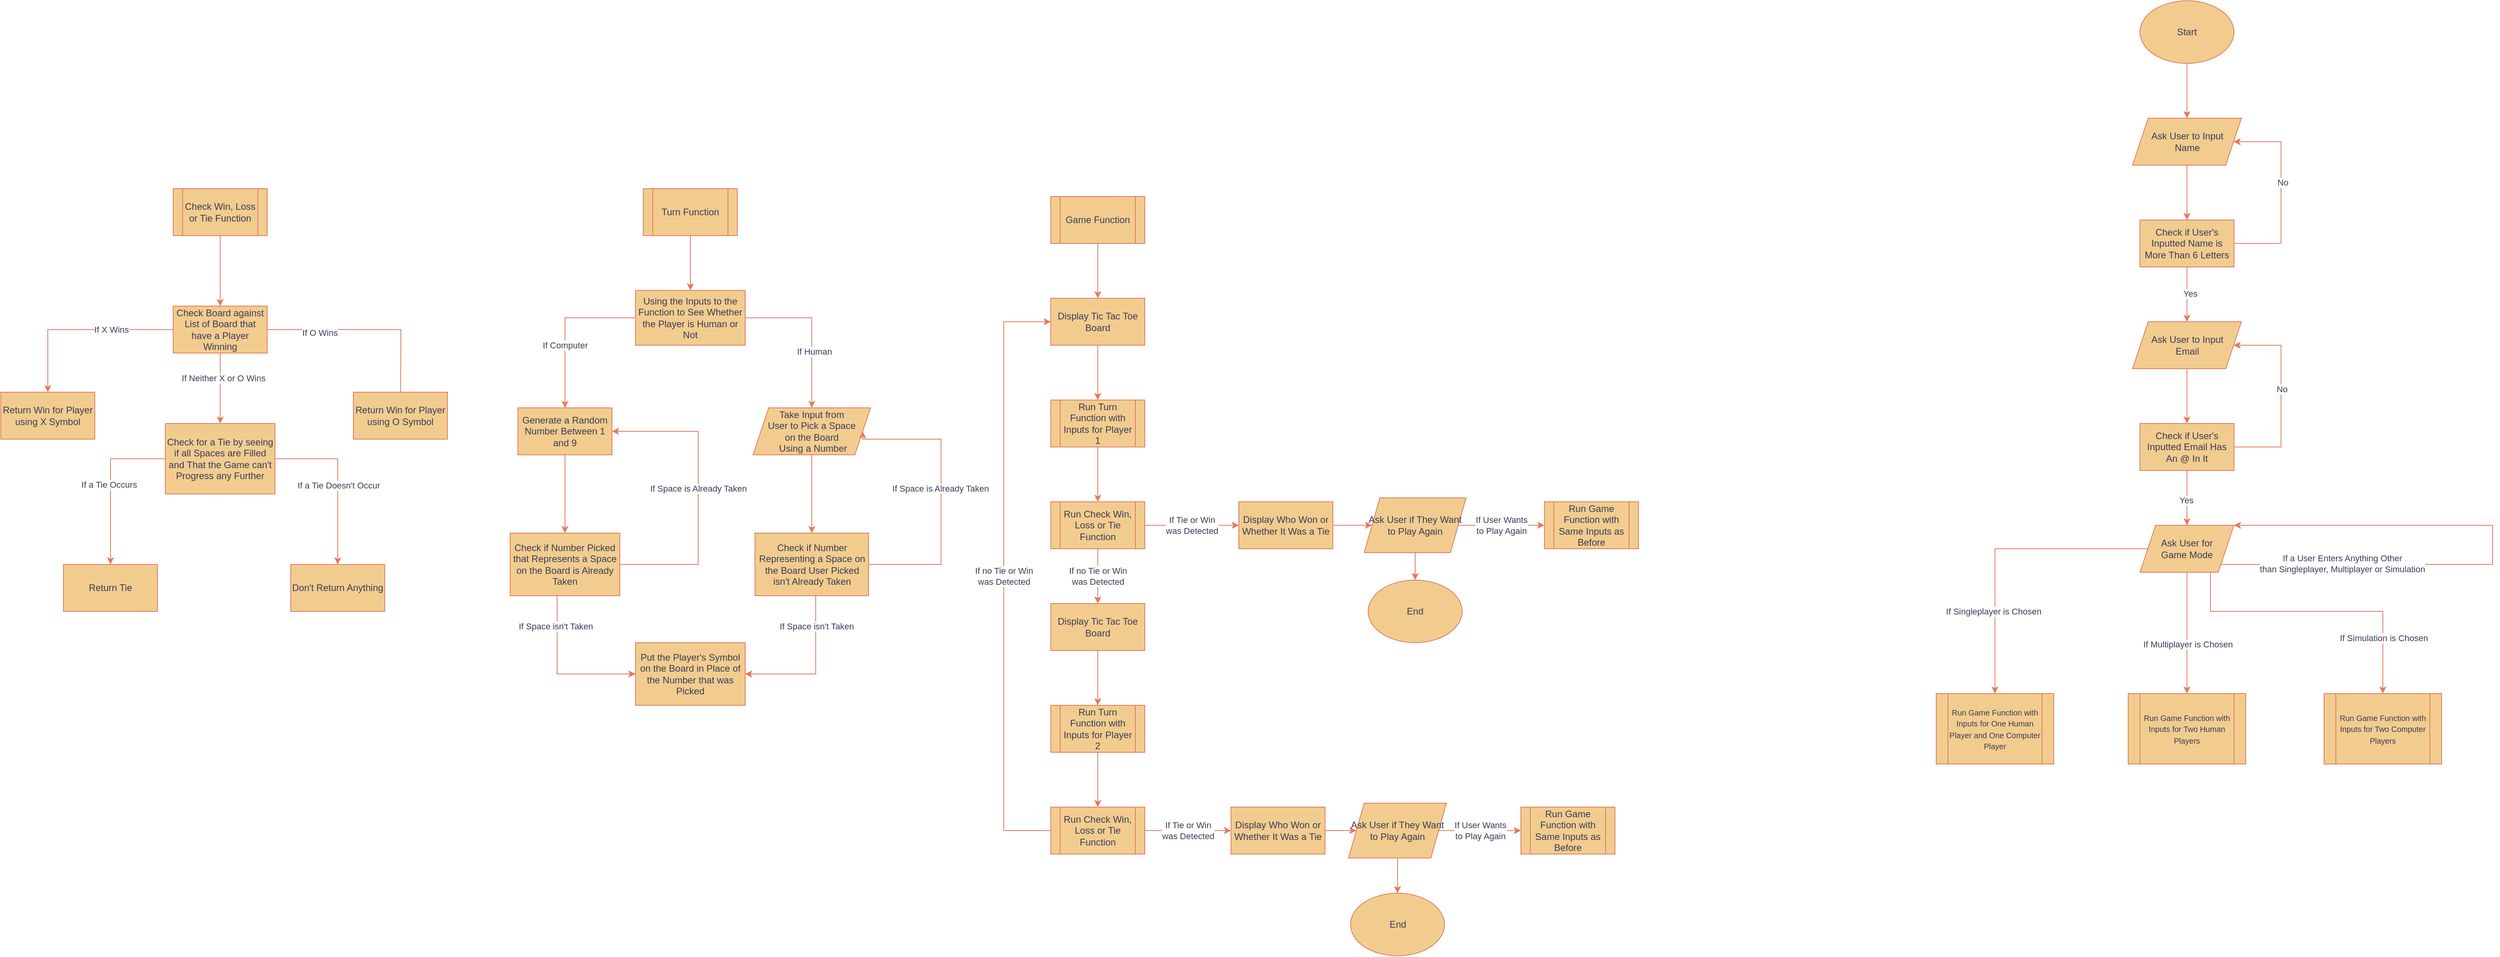 <mxfile version="20.8.10" type="device"><diagram id="DsI36I-Rc1Z1X7h_5tVN" name="Page-1"><mxGraphModel dx="3192" dy="825" grid="1" gridSize="10" guides="1" tooltips="1" connect="1" arrows="1" fold="1" page="1" pageScale="1" pageWidth="850" pageHeight="1100" math="0" shadow="0"><root><mxCell id="0"/><mxCell id="1" parent="0"/><mxCell id="aH60MxFORzHR8wXB2SK4-3" style="edgeStyle=orthogonalEdgeStyle;rounded=0;orthogonalLoop=1;jettySize=auto;html=1;fontColor=default;fillColor=#F2CC8F;strokeColor=#E07A5F;labelBackgroundColor=none;" parent="1" source="aH60MxFORzHR8wXB2SK4-1" target="aH60MxFORzHR8wXB2SK4-2" edge="1"><mxGeometry relative="1" as="geometry"/></mxCell><mxCell id="aH60MxFORzHR8wXB2SK4-1" value="&lt;div&gt;Start&lt;/div&gt;" style="ellipse;whiteSpace=wrap;html=1;fillColor=#F2CC8F;strokeColor=#E07A5F;labelBackgroundColor=none;fontColor=#393C56;rounded=0;" parent="1" vertex="1"><mxGeometry x="230" y="130" width="120" height="80" as="geometry"/></mxCell><mxCell id="aH60MxFORzHR8wXB2SK4-8" style="edgeStyle=orthogonalEdgeStyle;rounded=0;orthogonalLoop=1;jettySize=auto;html=1;fontColor=default;fillColor=#F2CC8F;strokeColor=#E07A5F;labelBackgroundColor=none;" parent="1" source="aH60MxFORzHR8wXB2SK4-2" target="aH60MxFORzHR8wXB2SK4-6" edge="1"><mxGeometry relative="1" as="geometry"/></mxCell><mxCell id="aH60MxFORzHR8wXB2SK4-2" value="&lt;div&gt;Ask User to Input&lt;/div&gt;&lt;div&gt;Name&lt;br&gt;&lt;/div&gt;" style="shape=parallelogram;perimeter=parallelogramPerimeter;whiteSpace=wrap;html=1;fixedSize=1;fillColor=#F2CC8F;strokeColor=#E07A5F;labelBackgroundColor=none;fontColor=#393C56;rounded=0;" parent="1" vertex="1"><mxGeometry x="220.5" y="280" width="139" height="60" as="geometry"/></mxCell><mxCell id="aH60MxFORzHR8wXB2SK4-9" value="" style="edgeStyle=orthogonalEdgeStyle;rounded=0;orthogonalLoop=1;jettySize=auto;html=1;fontColor=default;entryX=1;entryY=0.5;entryDx=0;entryDy=0;fillColor=#F2CC8F;strokeColor=#E07A5F;labelBackgroundColor=none;" parent="1" source="aH60MxFORzHR8wXB2SK4-6" target="aH60MxFORzHR8wXB2SK4-2" edge="1"><mxGeometry x="-0.02" relative="1" as="geometry"><mxPoint x="550" y="190" as="targetPoint"/><Array as="points"><mxPoint x="410" y="440"/><mxPoint x="410" y="310"/></Array><mxPoint as="offset"/></mxGeometry></mxCell><mxCell id="c3J87J0PkdtRbnLlDrvW-68" value="No" style="edgeLabel;html=1;align=center;verticalAlign=middle;resizable=0;points=[];fontColor=#393C56;" vertex="1" connectable="0" parent="aH60MxFORzHR8wXB2SK4-9"><mxGeometry x="0.105" y="-2" relative="1" as="geometry"><mxPoint as="offset"/></mxGeometry></mxCell><mxCell id="aH60MxFORzHR8wXB2SK4-12" value="" style="edgeStyle=orthogonalEdgeStyle;rounded=0;orthogonalLoop=1;jettySize=auto;html=1;fontColor=default;fillColor=#F2CC8F;strokeColor=#E07A5F;labelBackgroundColor=none;" parent="1" source="aH60MxFORzHR8wXB2SK4-6" target="aH60MxFORzHR8wXB2SK4-11" edge="1"><mxGeometry x="0.143" y="10" relative="1" as="geometry"><Array as="points"><mxPoint x="290" y="530"/><mxPoint x="290" y="530"/></Array><mxPoint as="offset"/></mxGeometry></mxCell><mxCell id="c3J87J0PkdtRbnLlDrvW-82" value="Yes" style="edgeLabel;html=1;align=center;verticalAlign=middle;resizable=0;points=[];fontColor=#393C56;" vertex="1" connectable="0" parent="aH60MxFORzHR8wXB2SK4-12"><mxGeometry x="-0.031" y="4" relative="1" as="geometry"><mxPoint as="offset"/></mxGeometry></mxCell><mxCell id="aH60MxFORzHR8wXB2SK4-6" value="Check if User's Inputted Name is More Than 6 Letters " style="rounded=0;whiteSpace=wrap;html=1;fillColor=#F2CC8F;strokeColor=#E07A5F;labelBackgroundColor=none;fontColor=#393C56;" parent="1" vertex="1"><mxGeometry x="230" y="410" width="120" height="60" as="geometry"/></mxCell><mxCell id="YxfW0q7t9T3_Uq0zPA-h-9" value="" style="edgeStyle=orthogonalEdgeStyle;rounded=0;orthogonalLoop=1;jettySize=auto;html=1;labelBackgroundColor=none;strokeColor=#E07A5F;fontColor=default;" parent="1" source="aH60MxFORzHR8wXB2SK4-11" target="aH60MxFORzHR8wXB2SK4-13" edge="1"><mxGeometry relative="1" as="geometry"><Array as="points"><mxPoint x="290" y="670"/><mxPoint x="290" y="670"/></Array></mxGeometry></mxCell><mxCell id="aH60MxFORzHR8wXB2SK4-11" value="&lt;div&gt;Ask User to Input&lt;/div&gt;&lt;div&gt;Email&lt;br&gt;&lt;/div&gt;" style="shape=parallelogram;perimeter=parallelogramPerimeter;whiteSpace=wrap;html=1;fixedSize=1;fillColor=#F2CC8F;strokeColor=#E07A5F;labelBackgroundColor=none;fontColor=#393C56;rounded=0;" parent="1" vertex="1"><mxGeometry x="220.5" y="540" width="139" height="60" as="geometry"/></mxCell><mxCell id="aH60MxFORzHR8wXB2SK4-15" value="" style="edgeStyle=orthogonalEdgeStyle;rounded=0;orthogonalLoop=1;jettySize=auto;html=1;fontColor=default;entryX=1;entryY=0.5;entryDx=0;entryDy=0;fillColor=#F2CC8F;strokeColor=#E07A5F;labelBackgroundColor=none;" parent="1" source="aH60MxFORzHR8wXB2SK4-13" target="aH60MxFORzHR8wXB2SK4-11" edge="1"><mxGeometry x="0.035" relative="1" as="geometry"><mxPoint x="560" y="560" as="targetPoint"/><Array as="points"><mxPoint x="410" y="700"/><mxPoint x="410" y="570"/></Array><mxPoint as="offset"/></mxGeometry></mxCell><mxCell id="c3J87J0PkdtRbnLlDrvW-78" value="No" style="edgeLabel;html=1;align=center;verticalAlign=middle;resizable=0;points=[];fontColor=#393C56;" vertex="1" connectable="0" parent="aH60MxFORzHR8wXB2SK4-15"><mxGeometry x="0.074" y="-1" relative="1" as="geometry"><mxPoint as="offset"/></mxGeometry></mxCell><mxCell id="aH60MxFORzHR8wXB2SK4-18" value="" style="edgeStyle=orthogonalEdgeStyle;rounded=0;orthogonalLoop=1;jettySize=auto;html=1;fontColor=default;fillColor=#F2CC8F;strokeColor=#E07A5F;labelBackgroundColor=none;" parent="1" source="aH60MxFORzHR8wXB2SK4-13" target="aH60MxFORzHR8wXB2SK4-17" edge="1"><mxGeometry x="0.111" relative="1" as="geometry"><Array as="points"><mxPoint x="290" y="770"/><mxPoint x="290" y="770"/></Array><mxPoint as="offset"/></mxGeometry></mxCell><mxCell id="c3J87J0PkdtRbnLlDrvW-87" value="Yes" style="edgeLabel;html=1;align=center;verticalAlign=middle;resizable=0;points=[];fontColor=#393C56;" vertex="1" connectable="0" parent="aH60MxFORzHR8wXB2SK4-18"><mxGeometry x="0.066" y="-1" relative="1" as="geometry"><mxPoint as="offset"/></mxGeometry></mxCell><mxCell id="aH60MxFORzHR8wXB2SK4-13" value="Check if User's Inputted Email Has An @ In It" style="rounded=0;whiteSpace=wrap;html=1;fillColor=#F2CC8F;strokeColor=#E07A5F;labelBackgroundColor=none;fontColor=#393C56;" parent="1" vertex="1"><mxGeometry x="230" y="670" width="120" height="60" as="geometry"/></mxCell><mxCell id="58HGLB8kVCldtm9u14UB-1" value="" style="edgeStyle=orthogonalEdgeStyle;rounded=0;orthogonalLoop=1;jettySize=auto;html=1;entryX=1;entryY=0;entryDx=0;entryDy=0;exitX=1;exitY=0.75;exitDx=0;exitDy=0;fillColor=#F2CC8F;strokeColor=#E07A5F;labelBackgroundColor=none;fontColor=default;" parent="1" source="aH60MxFORzHR8wXB2SK4-17" target="aH60MxFORzHR8wXB2SK4-17" edge="1"><mxGeometry x="-0.304" y="-10" relative="1" as="geometry"><mxPoint x="310" y="1020" as="targetPoint"/><Array as="points"><mxPoint x="320" y="841"/><mxPoint x="320" y="850"/><mxPoint x="680" y="850"/><mxPoint x="680" y="800"/></Array><mxPoint as="offset"/></mxGeometry></mxCell><mxCell id="c3J87J0PkdtRbnLlDrvW-70" value="If a User Enters Anything Other &lt;br&gt;than Singleplayer, Multiplayer or Simulation" style="edgeLabel;html=1;align=center;verticalAlign=middle;resizable=0;points=[];fontColor=#393C56;" vertex="1" connectable="0" parent="58HGLB8kVCldtm9u14UB-1"><mxGeometry x="-0.497" y="1" relative="1" as="geometry"><mxPoint as="offset"/></mxGeometry></mxCell><mxCell id="58HGLB8kVCldtm9u14UB-3" style="edgeStyle=orthogonalEdgeStyle;rounded=0;orthogonalLoop=1;jettySize=auto;html=1;entryX=0.5;entryY=0;entryDx=0;entryDy=0;fillColor=#F2CC8F;strokeColor=#E07A5F;labelBackgroundColor=none;fontColor=default;" parent="1" source="aH60MxFORzHR8wXB2SK4-17" target="YxfW0q7t9T3_Uq0zPA-h-43" edge="1"><mxGeometry relative="1" as="geometry"><mxPoint x="40" y="1010" as="targetPoint"/></mxGeometry></mxCell><mxCell id="c3J87J0PkdtRbnLlDrvW-72" value="If Singleplayer is Chosen" style="edgeLabel;html=1;align=center;verticalAlign=middle;resizable=0;points=[];fontColor=#393C56;" vertex="1" connectable="0" parent="58HGLB8kVCldtm9u14UB-3"><mxGeometry x="0.445" y="-2" relative="1" as="geometry"><mxPoint as="offset"/></mxGeometry></mxCell><mxCell id="58HGLB8kVCldtm9u14UB-6" value="" style="edgeStyle=orthogonalEdgeStyle;rounded=0;orthogonalLoop=1;jettySize=auto;html=1;fillColor=#F2CC8F;strokeColor=#E07A5F;labelBackgroundColor=none;fontColor=default;" parent="1" source="aH60MxFORzHR8wXB2SK4-17" target="YxfW0q7t9T3_Uq0zPA-h-46" edge="1"><mxGeometry relative="1" as="geometry"><mxPoint x="290" y="1010" as="targetPoint"/></mxGeometry></mxCell><mxCell id="c3J87J0PkdtRbnLlDrvW-73" value="If Multiplayer is Chosen" style="edgeLabel;html=1;align=center;verticalAlign=middle;resizable=0;points=[];fontColor=#393C56;" vertex="1" connectable="0" parent="58HGLB8kVCldtm9u14UB-6"><mxGeometry x="0.178" y="1" relative="1" as="geometry"><mxPoint as="offset"/></mxGeometry></mxCell><mxCell id="58HGLB8kVCldtm9u14UB-7" style="edgeStyle=orthogonalEdgeStyle;rounded=0;orthogonalLoop=1;jettySize=auto;html=1;exitX=0.75;exitY=1;exitDx=0;exitDy=0;fillColor=#F2CC8F;strokeColor=#E07A5F;labelBackgroundColor=none;fontColor=default;" parent="1" source="aH60MxFORzHR8wXB2SK4-17" target="YxfW0q7t9T3_Uq0zPA-h-45" edge="1"><mxGeometry relative="1" as="geometry"><Array as="points"><mxPoint x="320" y="910"/><mxPoint x="540" y="910"/></Array><mxPoint x="540" y="1010" as="targetPoint"/></mxGeometry></mxCell><mxCell id="c3J87J0PkdtRbnLlDrvW-74" value="If Simulation is Chosen" style="edgeLabel;html=1;align=center;verticalAlign=middle;resizable=0;points=[];fontColor=#393C56;" vertex="1" connectable="0" parent="58HGLB8kVCldtm9u14UB-7"><mxGeometry x="0.62" y="1" relative="1" as="geometry"><mxPoint as="offset"/></mxGeometry></mxCell><mxCell id="aH60MxFORzHR8wXB2SK4-17" value="&lt;div&gt;Ask User for &lt;br&gt;&lt;/div&gt;&lt;div&gt;Game Mode&lt;/div&gt;" style="shape=parallelogram;perimeter=parallelogramPerimeter;whiteSpace=wrap;html=1;fixedSize=1;fillColor=#F2CC8F;strokeColor=#E07A5F;labelBackgroundColor=none;fontColor=#393C56;rounded=0;" parent="1" vertex="1"><mxGeometry x="230" y="800" width="120" height="60" as="geometry"/></mxCell><mxCell id="c3J87J0PkdtRbnLlDrvW-15" style="edgeStyle=orthogonalEdgeStyle;orthogonalLoop=1;jettySize=auto;html=1;labelBackgroundColor=none;strokeColor=#E07A5F;fontColor=default;" edge="1" parent="1" source="YxfW0q7t9T3_Uq0zPA-h-1" target="YxfW0q7t9T3_Uq0zPA-h-6"><mxGeometry relative="1" as="geometry"/></mxCell><mxCell id="YxfW0q7t9T3_Uq0zPA-h-1" value="Turn Function" style="shape=process;whiteSpace=wrap;html=1;backgroundOutline=1;fillColor=#F2CC8F;strokeColor=#E07A5F;labelBackgroundColor=none;fontColor=#393C56;rounded=0;" parent="1" vertex="1"><mxGeometry x="-1680" y="370" width="120" height="60" as="geometry"/></mxCell><mxCell id="YxfW0q7t9T3_Uq0zPA-h-15" style="edgeStyle=orthogonalEdgeStyle;rounded=0;orthogonalLoop=1;jettySize=auto;html=1;labelBackgroundColor=none;strokeColor=#E07A5F;fontColor=default;" parent="1" source="YxfW0q7t9T3_Uq0zPA-h-6" target="YxfW0q7t9T3_Uq0zPA-h-14" edge="1"><mxGeometry relative="1" as="geometry"/></mxCell><mxCell id="c3J87J0PkdtRbnLlDrvW-58" value="If Computer" style="edgeLabel;html=1;align=center;verticalAlign=middle;resizable=0;points=[];fontColor=#393C56;" vertex="1" connectable="0" parent="YxfW0q7t9T3_Uq0zPA-h-15"><mxGeometry x="0.339" y="3" relative="1" as="geometry"><mxPoint x="-3" y="-12" as="offset"/></mxGeometry></mxCell><mxCell id="YxfW0q7t9T3_Uq0zPA-h-18" style="edgeStyle=orthogonalEdgeStyle;rounded=0;orthogonalLoop=1;jettySize=auto;html=1;labelBackgroundColor=none;strokeColor=#E07A5F;fontColor=default;" parent="1" source="YxfW0q7t9T3_Uq0zPA-h-6" target="YxfW0q7t9T3_Uq0zPA-h-20" edge="1"><mxGeometry relative="1" as="geometry"><mxPoint x="-1460" y="690" as="targetPoint"/><Array as="points"><mxPoint x="-1465" y="535"/></Array></mxGeometry></mxCell><mxCell id="c3J87J0PkdtRbnLlDrvW-57" value="If Human" style="edgeLabel;html=1;align=center;verticalAlign=middle;resizable=0;points=[];fontColor=#393C56;" vertex="1" connectable="0" parent="YxfW0q7t9T3_Uq0zPA-h-18"><mxGeometry x="0.275" y="3" relative="1" as="geometry"><mxPoint as="offset"/></mxGeometry></mxCell><mxCell id="YxfW0q7t9T3_Uq0zPA-h-6" value="Using the Inputs to the Function to See Whether the Player is Human or Not" style="rounded=0;whiteSpace=wrap;html=1;labelBackgroundColor=none;fillColor=#F2CC8F;strokeColor=#E07A5F;fontColor=#393C56;" parent="1" vertex="1"><mxGeometry x="-1690" y="500" width="140" height="70" as="geometry"/></mxCell><mxCell id="YxfW0q7t9T3_Uq0zPA-h-28" style="edgeStyle=orthogonalEdgeStyle;rounded=0;orthogonalLoop=1;jettySize=auto;html=1;entryX=0.5;entryY=0;entryDx=0;entryDy=0;labelBackgroundColor=none;strokeColor=#E07A5F;fontColor=default;" parent="1" source="YxfW0q7t9T3_Uq0zPA-h-14" target="YxfW0q7t9T3_Uq0zPA-h-27" edge="1"><mxGeometry relative="1" as="geometry"><mxPoint x="-1780" y="800" as="targetPoint"/></mxGeometry></mxCell><mxCell id="YxfW0q7t9T3_Uq0zPA-h-14" value="Generate a Random Number Between 1 and 9" style="rounded=0;whiteSpace=wrap;html=1;labelBackgroundColor=none;fillColor=#F2CC8F;strokeColor=#E07A5F;fontColor=#393C56;" parent="1" vertex="1"><mxGeometry x="-1840" y="650" width="120" height="60" as="geometry"/></mxCell><mxCell id="YxfW0q7t9T3_Uq0zPA-h-24" style="edgeStyle=orthogonalEdgeStyle;rounded=0;orthogonalLoop=1;jettySize=auto;html=1;labelBackgroundColor=none;strokeColor=#E07A5F;fontColor=default;" parent="1" source="YxfW0q7t9T3_Uq0zPA-h-20" target="YxfW0q7t9T3_Uq0zPA-h-23" edge="1"><mxGeometry relative="1" as="geometry"/></mxCell><mxCell id="YxfW0q7t9T3_Uq0zPA-h-20" value="&lt;div&gt;Take Input from &lt;br&gt;&lt;/div&gt;&lt;div&gt;User to Pick a Space &lt;br&gt;&lt;/div&gt;&lt;div&gt;on the Board&lt;/div&gt;&amp;nbsp;Using a Number" style="shape=parallelogram;perimeter=parallelogramPerimeter;whiteSpace=wrap;html=1;fixedSize=1;labelBackgroundColor=none;fillColor=#F2CC8F;strokeColor=#E07A5F;fontColor=#393C56;rounded=0;" parent="1" vertex="1"><mxGeometry x="-1540" y="650" width="150" height="60" as="geometry"/></mxCell><mxCell id="YxfW0q7t9T3_Uq0zPA-h-25" value="" style="edgeStyle=orthogonalEdgeStyle;rounded=0;orthogonalLoop=1;jettySize=auto;html=1;entryX=1;entryY=0.5;entryDx=0;entryDy=0;labelBackgroundColor=none;strokeColor=#E07A5F;fontColor=default;" parent="1" source="YxfW0q7t9T3_Uq0zPA-h-23" target="YxfW0q7t9T3_Uq0zPA-h-20" edge="1"><mxGeometry relative="1" as="geometry"><mxPoint x="-1090" y="620" as="targetPoint"/><Array as="points"><mxPoint x="-1300" y="850"/><mxPoint x="-1300" y="690"/><mxPoint x="-1400" y="690"/></Array></mxGeometry></mxCell><mxCell id="c3J87J0PkdtRbnLlDrvW-65" value="&lt;div&gt;If Space is Already Taken&lt;/div&gt;" style="edgeLabel;html=1;align=center;verticalAlign=middle;resizable=0;points=[];fontColor=#393C56;" vertex="1" connectable="0" parent="YxfW0q7t9T3_Uq0zPA-h-25"><mxGeometry x="0.045" y="1" relative="1" as="geometry"><mxPoint as="offset"/></mxGeometry></mxCell><mxCell id="YxfW0q7t9T3_Uq0zPA-h-34" style="edgeStyle=orthogonalEdgeStyle;rounded=0;orthogonalLoop=1;jettySize=auto;html=1;entryX=1;entryY=0.5;entryDx=0;entryDy=0;labelBackgroundColor=none;strokeColor=#E07A5F;fontColor=default;" parent="1" source="YxfW0q7t9T3_Uq0zPA-h-23" target="YxfW0q7t9T3_Uq0zPA-h-32" edge="1"><mxGeometry relative="1" as="geometry"><mxPoint x="-1550" y="1000" as="targetPoint"/><Array as="points"><mxPoint x="-1460" y="990"/></Array></mxGeometry></mxCell><mxCell id="c3J87J0PkdtRbnLlDrvW-67" value="If Space isn't Taken" style="edgeLabel;html=1;align=center;verticalAlign=middle;resizable=0;points=[];fontColor=#393C56;" vertex="1" connectable="0" parent="YxfW0q7t9T3_Uq0zPA-h-34"><mxGeometry x="-0.597" y="1" relative="1" as="geometry"><mxPoint as="offset"/></mxGeometry></mxCell><mxCell id="YxfW0q7t9T3_Uq0zPA-h-23" value="Check if Number Representing a Space on the Board User Picked isn't Already Taken" style="rounded=0;whiteSpace=wrap;html=1;labelBackgroundColor=none;fillColor=#F2CC8F;strokeColor=#E07A5F;fontColor=#393C56;" parent="1" vertex="1"><mxGeometry x="-1537.5" y="810" width="145" height="80" as="geometry"/></mxCell><mxCell id="YxfW0q7t9T3_Uq0zPA-h-30" value="" style="edgeStyle=orthogonalEdgeStyle;rounded=0;orthogonalLoop=1;jettySize=auto;html=1;entryX=1;entryY=0.5;entryDx=0;entryDy=0;labelBackgroundColor=none;strokeColor=#E07A5F;fontColor=default;" parent="1" source="YxfW0q7t9T3_Uq0zPA-h-27" target="YxfW0q7t9T3_Uq0zPA-h-14" edge="1"><mxGeometry relative="1" as="geometry"><Array as="points"><mxPoint x="-1610" y="850"/><mxPoint x="-1610" y="680"/></Array></mxGeometry></mxCell><mxCell id="c3J87J0PkdtRbnLlDrvW-64" value="&lt;div&gt;If Space is Already Taken&lt;/div&gt;" style="edgeLabel;html=1;align=center;verticalAlign=middle;resizable=0;points=[];fontColor=#393C56;" vertex="1" connectable="0" parent="YxfW0q7t9T3_Uq0zPA-h-30"><mxGeometry x="0.037" relative="1" as="geometry"><mxPoint as="offset"/></mxGeometry></mxCell><mxCell id="YxfW0q7t9T3_Uq0zPA-h-33" value="" style="edgeStyle=orthogonalEdgeStyle;rounded=0;orthogonalLoop=1;jettySize=auto;html=1;entryX=0;entryY=0.5;entryDx=0;entryDy=0;labelBackgroundColor=none;strokeColor=#E07A5F;fontColor=default;" parent="1" source="YxfW0q7t9T3_Uq0zPA-h-27" target="YxfW0q7t9T3_Uq0zPA-h-32" edge="1"><mxGeometry x="0.1" y="10" relative="1" as="geometry"><Array as="points"><mxPoint x="-1790" y="990"/></Array><mxPoint as="offset"/></mxGeometry></mxCell><mxCell id="c3J87J0PkdtRbnLlDrvW-66" value="If Space isn't Taken" style="edgeLabel;html=1;align=center;verticalAlign=middle;resizable=0;points=[];fontColor=#393C56;" vertex="1" connectable="0" parent="YxfW0q7t9T3_Uq0zPA-h-33"><mxGeometry x="-0.617" y="-2" relative="1" as="geometry"><mxPoint as="offset"/></mxGeometry></mxCell><mxCell id="YxfW0q7t9T3_Uq0zPA-h-27" value="Check if Number Picked that Represents a Space on the Board is Already Taken" style="rounded=0;whiteSpace=wrap;html=1;labelBackgroundColor=none;fillColor=#F2CC8F;strokeColor=#E07A5F;fontColor=#393C56;" parent="1" vertex="1"><mxGeometry x="-1850" y="810" width="140" height="80" as="geometry"/></mxCell><mxCell id="YxfW0q7t9T3_Uq0zPA-h-32" value="Put the Player's Symbol on the Board in Place of the Number that was Picked" style="rounded=0;whiteSpace=wrap;html=1;labelBackgroundColor=none;fillColor=#F2CC8F;strokeColor=#E07A5F;fontColor=#393C56;" parent="1" vertex="1"><mxGeometry x="-1690" y="950" width="140" height="80" as="geometry"/></mxCell><mxCell id="YxfW0q7t9T3_Uq0zPA-h-42" style="edgeStyle=orthogonalEdgeStyle;rounded=0;orthogonalLoop=1;jettySize=auto;html=1;strokeColor=#E07A5F;fontColor=default;fillColor=#F2CC8F;labelBackgroundColor=none;" parent="1" source="YxfW0q7t9T3_Uq0zPA-h-40" target="YxfW0q7t9T3_Uq0zPA-h-41" edge="1"><mxGeometry relative="1" as="geometry"><mxPoint x="-2220" y="520" as="targetPoint"/></mxGeometry></mxCell><mxCell id="YxfW0q7t9T3_Uq0zPA-h-40" value="Check Win, Loss or Tie Function" style="shape=process;whiteSpace=wrap;html=1;backgroundOutline=1;strokeColor=#E07A5F;fontColor=#393C56;fillColor=#F2CC8F;labelBackgroundColor=none;rounded=0;" parent="1" vertex="1"><mxGeometry x="-2280" y="370" width="120" height="60" as="geometry"/></mxCell><mxCell id="YxfW0q7t9T3_Uq0zPA-h-57" value="" style="edgeStyle=orthogonalEdgeStyle;rounded=0;orthogonalLoop=1;jettySize=auto;html=1;entryX=0.5;entryY=0;entryDx=0;entryDy=0;strokeColor=#E07A5F;fontColor=default;fillColor=#F2CC8F;labelBackgroundColor=none;" parent="1" source="YxfW0q7t9T3_Uq0zPA-h-41" target="YxfW0q7t9T3_Uq0zPA-h-56" edge="1"><mxGeometry relative="1" as="geometry"/></mxCell><mxCell id="c3J87J0PkdtRbnLlDrvW-60" value="If X Wins" style="edgeLabel;html=1;align=center;verticalAlign=middle;resizable=0;points=[];fontColor=#393C56;" vertex="1" connectable="0" parent="YxfW0q7t9T3_Uq0zPA-h-57"><mxGeometry x="-0.338" relative="1" as="geometry"><mxPoint as="offset"/></mxGeometry></mxCell><mxCell id="YxfW0q7t9T3_Uq0zPA-h-59" value="" style="edgeStyle=orthogonalEdgeStyle;rounded=0;orthogonalLoop=1;jettySize=auto;html=1;entryX=0.5;entryY=0;entryDx=0;entryDy=0;strokeColor=#E07A5F;fontColor=default;fillColor=#F2CC8F;labelBackgroundColor=none;" parent="1" source="YxfW0q7t9T3_Uq0zPA-h-41" target="YxfW0q7t9T3_Uq0zPA-h-58" edge="1"><mxGeometry relative="1" as="geometry"><Array as="points"><mxPoint x="-2220" y="610"/><mxPoint x="-2220" y="610"/></Array></mxGeometry></mxCell><mxCell id="c3J87J0PkdtRbnLlDrvW-61" value="If Neither X or O Wins" style="edgeLabel;html=1;align=center;verticalAlign=middle;resizable=0;points=[];fontColor=#393C56;" vertex="1" connectable="0" parent="YxfW0q7t9T3_Uq0zPA-h-59"><mxGeometry x="-0.286" y="4" relative="1" as="geometry"><mxPoint as="offset"/></mxGeometry></mxCell><mxCell id="c3J87J0PkdtRbnLlDrvW-4" value="" style="edgeStyle=orthogonalEdgeStyle;rounded=0;orthogonalLoop=1;jettySize=auto;html=1;labelBackgroundColor=none;strokeColor=#E07A5F;fontColor=default;" edge="1" parent="1" source="YxfW0q7t9T3_Uq0zPA-h-41"><mxGeometry x="-0.172" y="20" relative="1" as="geometry"><mxPoint x="-1989.889" y="670" as="targetPoint"/><mxPoint as="offset"/></mxGeometry></mxCell><mxCell id="c3J87J0PkdtRbnLlDrvW-59" value="If O Wins" style="edgeLabel;html=1;align=center;verticalAlign=middle;resizable=0;points=[];fontColor=#393C56;" vertex="1" connectable="0" parent="c3J87J0PkdtRbnLlDrvW-4"><mxGeometry x="-0.542" y="-4" relative="1" as="geometry"><mxPoint as="offset"/></mxGeometry></mxCell><mxCell id="YxfW0q7t9T3_Uq0zPA-h-41" value="Check Board against List of Board that have a Player Winning" style="rounded=0;whiteSpace=wrap;html=1;strokeColor=#E07A5F;fontColor=#393C56;fillColor=#F2CC8F;labelBackgroundColor=none;" parent="1" vertex="1"><mxGeometry x="-2280" y="520" width="120" height="60" as="geometry"/></mxCell><mxCell id="YxfW0q7t9T3_Uq0zPA-h-43" value="&lt;font style=&quot;font-size: 10px;&quot;&gt;Run Game Function with Inputs for One Human Player and One Computer Player&lt;/font&gt;" style="shape=process;whiteSpace=wrap;html=1;backgroundOutline=1;strokeColor=#E07A5F;fontColor=#393C56;fillColor=#F2CC8F;labelBackgroundColor=none;rounded=0;" parent="1" vertex="1"><mxGeometry x="-30" y="1015" width="150" height="90" as="geometry"/></mxCell><mxCell id="YxfW0q7t9T3_Uq0zPA-h-45" value="&lt;font style=&quot;font-size: 10px;&quot;&gt;Run Game Function with Inputs for Two Computer Players&lt;/font&gt;" style="shape=process;whiteSpace=wrap;html=1;backgroundOutline=1;strokeColor=#E07A5F;fontColor=#393C56;fillColor=#F2CC8F;labelBackgroundColor=none;rounded=0;" parent="1" vertex="1"><mxGeometry x="465" y="1015" width="150" height="90" as="geometry"/></mxCell><mxCell id="YxfW0q7t9T3_Uq0zPA-h-46" value="&lt;font style=&quot;font-size: 10px;&quot;&gt;Run Game Function with Inputs for Two Human Players&lt;br&gt;&lt;/font&gt;" style="shape=process;whiteSpace=wrap;html=1;backgroundOutline=1;strokeColor=#E07A5F;fontColor=#393C56;fillColor=#F2CC8F;labelBackgroundColor=none;rounded=0;" parent="1" vertex="1"><mxGeometry x="215" y="1015" width="150" height="90" as="geometry"/></mxCell><mxCell id="YxfW0q7t9T3_Uq0zPA-h-56" value="Return Win for Player using X Symbol" style="rounded=0;whiteSpace=wrap;html=1;strokeColor=#E07A5F;fontColor=#393C56;fillColor=#F2CC8F;labelBackgroundColor=none;" parent="1" vertex="1"><mxGeometry x="-2500" y="630" width="120" height="60" as="geometry"/></mxCell><mxCell id="c3J87J0PkdtRbnLlDrvW-2" value="" style="edgeStyle=orthogonalEdgeStyle;rounded=0;orthogonalLoop=1;jettySize=auto;html=1;entryX=0.5;entryY=0;entryDx=0;entryDy=0;labelBackgroundColor=none;strokeColor=#E07A5F;fontColor=default;" edge="1" parent="1" source="YxfW0q7t9T3_Uq0zPA-h-58" target="c3J87J0PkdtRbnLlDrvW-1"><mxGeometry relative="1" as="geometry"/></mxCell><mxCell id="c3J87J0PkdtRbnLlDrvW-63" value="If a Tie Occurs" style="edgeLabel;html=1;align=center;verticalAlign=middle;resizable=0;points=[];fontColor=#393C56;" vertex="1" connectable="0" parent="c3J87J0PkdtRbnLlDrvW-2"><mxGeometry x="0.004" y="-2" relative="1" as="geometry"><mxPoint as="offset"/></mxGeometry></mxCell><mxCell id="c3J87J0PkdtRbnLlDrvW-6" value="" style="edgeStyle=orthogonalEdgeStyle;rounded=0;orthogonalLoop=1;jettySize=auto;html=1;labelBackgroundColor=none;strokeColor=#E07A5F;fontColor=default;" edge="1" parent="1" source="YxfW0q7t9T3_Uq0zPA-h-58" target="c3J87J0PkdtRbnLlDrvW-5"><mxGeometry relative="1" as="geometry"/></mxCell><mxCell id="c3J87J0PkdtRbnLlDrvW-62" value="If a Tie Doesn't Occur" style="edgeLabel;html=1;align=center;verticalAlign=middle;resizable=0;points=[];fontColor=#393C56;" vertex="1" connectable="0" parent="c3J87J0PkdtRbnLlDrvW-6"><mxGeometry x="0.054" y="1" relative="1" as="geometry"><mxPoint as="offset"/></mxGeometry></mxCell><mxCell id="YxfW0q7t9T3_Uq0zPA-h-58" value="Check for a Tie by seeing if all Spaces are Filled and That the Game can't Progress any Further" style="rounded=0;whiteSpace=wrap;html=1;strokeColor=#E07A5F;fontColor=#393C56;fillColor=#F2CC8F;labelBackgroundColor=none;" parent="1" vertex="1"><mxGeometry x="-2290" y="670" width="140" height="90" as="geometry"/></mxCell><mxCell id="c3J87J0PkdtRbnLlDrvW-1" value="Return Tie" style="rounded=0;whiteSpace=wrap;html=1;labelBackgroundColor=none;fillColor=#F2CC8F;strokeColor=#E07A5F;fontColor=#393C56;" vertex="1" parent="1"><mxGeometry x="-2420" y="850" width="120" height="60" as="geometry"/></mxCell><mxCell id="c3J87J0PkdtRbnLlDrvW-3" value="Return Win for Player using O Symbol" style="rounded=0;whiteSpace=wrap;html=1;strokeColor=#E07A5F;fontColor=#393C56;fillColor=#F2CC8F;labelBackgroundColor=none;" vertex="1" parent="1"><mxGeometry x="-2050" y="630" width="120" height="60" as="geometry"/></mxCell><mxCell id="c3J87J0PkdtRbnLlDrvW-5" value="Don't Return Anything" style="rounded=0;whiteSpace=wrap;html=1;labelBackgroundColor=none;fillColor=#F2CC8F;strokeColor=#E07A5F;fontColor=#393C56;" vertex="1" parent="1"><mxGeometry x="-2130" y="850" width="120" height="60" as="geometry"/></mxCell><mxCell id="c3J87J0PkdtRbnLlDrvW-14" style="edgeStyle=orthogonalEdgeStyle;orthogonalLoop=1;jettySize=auto;html=1;labelBackgroundColor=none;strokeColor=#E07A5F;fontColor=default;" edge="1" parent="1" source="c3J87J0PkdtRbnLlDrvW-11" target="c3J87J0PkdtRbnLlDrvW-13"><mxGeometry relative="1" as="geometry"/></mxCell><mxCell id="c3J87J0PkdtRbnLlDrvW-11" value="Game Function" style="shape=process;whiteSpace=wrap;html=1;backgroundOutline=1;labelBackgroundColor=none;fillColor=#F2CC8F;strokeColor=#E07A5F;fontColor=#393C56;" vertex="1" parent="1"><mxGeometry x="-1160" y="380" width="120" height="60" as="geometry"/></mxCell><mxCell id="c3J87J0PkdtRbnLlDrvW-17" style="edgeStyle=orthogonalEdgeStyle;orthogonalLoop=1;jettySize=auto;html=1;labelBackgroundColor=none;strokeColor=#E07A5F;fontColor=default;" edge="1" parent="1" source="c3J87J0PkdtRbnLlDrvW-13" target="c3J87J0PkdtRbnLlDrvW-16"><mxGeometry relative="1" as="geometry"/></mxCell><mxCell id="c3J87J0PkdtRbnLlDrvW-13" value="Display Tic Tac Toe Board" style="rounded=0;whiteSpace=wrap;html=1;labelBackgroundColor=none;fillColor=#F2CC8F;strokeColor=#E07A5F;fontColor=#393C56;" vertex="1" parent="1"><mxGeometry x="-1160" y="510" width="120" height="60" as="geometry"/></mxCell><mxCell id="c3J87J0PkdtRbnLlDrvW-20" style="edgeStyle=orthogonalEdgeStyle;orthogonalLoop=1;jettySize=auto;html=1;labelBackgroundColor=none;strokeColor=#E07A5F;fontColor=default;" edge="1" parent="1" source="c3J87J0PkdtRbnLlDrvW-16" target="c3J87J0PkdtRbnLlDrvW-19"><mxGeometry relative="1" as="geometry"/></mxCell><mxCell id="c3J87J0PkdtRbnLlDrvW-16" value="Run Turn Function with Inputs for Player 1" style="shape=process;whiteSpace=wrap;html=1;backgroundOutline=1;labelBackgroundColor=none;fillColor=#F2CC8F;strokeColor=#E07A5F;fontColor=#393C56;" vertex="1" parent="1"><mxGeometry x="-1160" y="640" width="120" height="60" as="geometry"/></mxCell><mxCell id="c3J87J0PkdtRbnLlDrvW-24" value="&lt;div&gt;If no Tie or Win &lt;br&gt;&lt;/div&gt;&lt;div&gt;was Detected&lt;/div&gt;" style="edgeStyle=orthogonalEdgeStyle;rounded=0;orthogonalLoop=1;jettySize=auto;html=1;entryX=0.5;entryY=0;entryDx=0;entryDy=0;strokeColor=#E07A5F;fontColor=#393C56;fillColor=#F2CC8F;" edge="1" parent="1" source="c3J87J0PkdtRbnLlDrvW-19" target="c3J87J0PkdtRbnLlDrvW-23"><mxGeometry relative="1" as="geometry"/></mxCell><mxCell id="c3J87J0PkdtRbnLlDrvW-32" style="edgeStyle=orthogonalEdgeStyle;rounded=0;orthogonalLoop=1;jettySize=auto;html=1;entryX=0;entryY=0.5;entryDx=0;entryDy=0;strokeColor=#E07A5F;fontColor=#393C56;fillColor=#F2CC8F;" edge="1" parent="1" source="c3J87J0PkdtRbnLlDrvW-19" target="c3J87J0PkdtRbnLlDrvW-31"><mxGeometry relative="1" as="geometry"/></mxCell><mxCell id="c3J87J0PkdtRbnLlDrvW-53" value="If Tie or Win &lt;br&gt;was Detected" style="edgeLabel;html=1;align=center;verticalAlign=middle;resizable=0;points=[];fontColor=#393C56;" vertex="1" connectable="0" parent="c3J87J0PkdtRbnLlDrvW-32"><mxGeometry x="-0.179" y="2" relative="1" as="geometry"><mxPoint x="10" y="2" as="offset"/></mxGeometry></mxCell><mxCell id="c3J87J0PkdtRbnLlDrvW-19" value="Run Check Win, Loss or Tie Function" style="shape=process;whiteSpace=wrap;html=1;backgroundOutline=1;labelBackgroundColor=none;fillColor=#F2CC8F;strokeColor=#E07A5F;fontColor=#393C56;" vertex="1" parent="1"><mxGeometry x="-1160" y="770" width="120" height="60" as="geometry"/></mxCell><mxCell id="c3J87J0PkdtRbnLlDrvW-27" style="edgeStyle=orthogonalEdgeStyle;rounded=0;orthogonalLoop=1;jettySize=auto;html=1;strokeColor=#E07A5F;fontColor=#393C56;fillColor=#F2CC8F;" edge="1" parent="1" source="c3J87J0PkdtRbnLlDrvW-21" target="c3J87J0PkdtRbnLlDrvW-26"><mxGeometry relative="1" as="geometry"/></mxCell><mxCell id="c3J87J0PkdtRbnLlDrvW-21" value="Run Turn Function with Inputs for Player 2" style="shape=process;whiteSpace=wrap;html=1;backgroundOutline=1;labelBackgroundColor=none;fillColor=#F2CC8F;strokeColor=#E07A5F;fontColor=#393C56;" vertex="1" parent="1"><mxGeometry x="-1160" y="1030" width="120" height="60" as="geometry"/></mxCell><mxCell id="c3J87J0PkdtRbnLlDrvW-25" style="edgeStyle=orthogonalEdgeStyle;rounded=0;orthogonalLoop=1;jettySize=auto;html=1;entryX=0.5;entryY=0;entryDx=0;entryDy=0;strokeColor=#E07A5F;fontColor=#393C56;fillColor=#F2CC8F;" edge="1" parent="1" source="c3J87J0PkdtRbnLlDrvW-23" target="c3J87J0PkdtRbnLlDrvW-21"><mxGeometry relative="1" as="geometry"/></mxCell><mxCell id="c3J87J0PkdtRbnLlDrvW-23" value="Display Tic Tac Toe Board" style="rounded=0;whiteSpace=wrap;html=1;labelBackgroundColor=none;fillColor=#F2CC8F;strokeColor=#E07A5F;fontColor=#393C56;" vertex="1" parent="1"><mxGeometry x="-1160" y="900" width="120" height="60" as="geometry"/></mxCell><mxCell id="c3J87J0PkdtRbnLlDrvW-48" value="If Tie or Win &lt;br&gt;was Detected" style="edgeStyle=orthogonalEdgeStyle;rounded=0;orthogonalLoop=1;jettySize=auto;html=1;strokeColor=#E07A5F;fontColor=#393C56;fillColor=#F2CC8F;" edge="1" parent="1" source="c3J87J0PkdtRbnLlDrvW-26" target="c3J87J0PkdtRbnLlDrvW-42"><mxGeometry relative="1" as="geometry"/></mxCell><mxCell id="c3J87J0PkdtRbnLlDrvW-54" value="&lt;div&gt;If no Tie or Win &lt;br&gt;&lt;/div&gt;&lt;div&gt;was Detected&lt;/div&gt;" style="edgeStyle=orthogonalEdgeStyle;rounded=0;orthogonalLoop=1;jettySize=auto;html=1;strokeColor=#E07A5F;fontColor=#393C56;fillColor=#F2CC8F;entryX=0;entryY=0.5;entryDx=0;entryDy=0;" edge="1" parent="1" source="c3J87J0PkdtRbnLlDrvW-26" target="c3J87J0PkdtRbnLlDrvW-13"><mxGeometry relative="1" as="geometry"><mxPoint x="-1230" y="630" as="targetPoint"/><Array as="points"><mxPoint x="-1220" y="1190"/><mxPoint x="-1220" y="540"/></Array></mxGeometry></mxCell><mxCell id="c3J87J0PkdtRbnLlDrvW-26" value="Run Check Win, Loss or Tie Function" style="shape=process;whiteSpace=wrap;html=1;backgroundOutline=1;labelBackgroundColor=none;fillColor=#F2CC8F;strokeColor=#E07A5F;fontColor=#393C56;" vertex="1" parent="1"><mxGeometry x="-1160" y="1160" width="120" height="60" as="geometry"/></mxCell><mxCell id="c3J87J0PkdtRbnLlDrvW-37" style="edgeStyle=orthogonalEdgeStyle;rounded=0;orthogonalLoop=1;jettySize=auto;html=1;strokeColor=#E07A5F;fontColor=#393C56;fillColor=#F2CC8F;" edge="1" parent="1" source="c3J87J0PkdtRbnLlDrvW-31" target="c3J87J0PkdtRbnLlDrvW-33"><mxGeometry relative="1" as="geometry"/></mxCell><mxCell id="c3J87J0PkdtRbnLlDrvW-31" value="Display Who Won or Whether It Was a Tie" style="rounded=0;whiteSpace=wrap;html=1;strokeColor=#E07A5F;fontColor=#393C56;fillColor=#F2CC8F;" vertex="1" parent="1"><mxGeometry x="-920" y="770" width="120" height="60" as="geometry"/></mxCell><mxCell id="c3J87J0PkdtRbnLlDrvW-38" value="If User Wants&lt;br&gt;to Play Again" style="edgeStyle=orthogonalEdgeStyle;rounded=0;orthogonalLoop=1;jettySize=auto;html=1;entryX=0;entryY=0.5;entryDx=0;entryDy=0;strokeColor=#E07A5F;fontColor=#393C56;fillColor=#F2CC8F;" edge="1" parent="1" source="c3J87J0PkdtRbnLlDrvW-33" target="c3J87J0PkdtRbnLlDrvW-35"><mxGeometry relative="1" as="geometry"/></mxCell><mxCell id="c3J87J0PkdtRbnLlDrvW-40" style="edgeStyle=orthogonalEdgeStyle;rounded=0;orthogonalLoop=1;jettySize=auto;html=1;strokeColor=#E07A5F;fontColor=#393C56;fillColor=#F2CC8F;" edge="1" parent="1" source="c3J87J0PkdtRbnLlDrvW-33" target="c3J87J0PkdtRbnLlDrvW-39"><mxGeometry relative="1" as="geometry"/></mxCell><mxCell id="c3J87J0PkdtRbnLlDrvW-33" value="Ask User if They Want to Play Again" style="shape=parallelogram;perimeter=parallelogramPerimeter;whiteSpace=wrap;html=1;fixedSize=1;strokeColor=#E07A5F;fontColor=#393C56;fillColor=#F2CC8F;" vertex="1" parent="1"><mxGeometry x="-760" y="765" width="130" height="70" as="geometry"/></mxCell><mxCell id="c3J87J0PkdtRbnLlDrvW-35" value="Run Game Function with Same Inputs as Before" style="shape=process;whiteSpace=wrap;html=1;backgroundOutline=1;strokeColor=#E07A5F;fontColor=#393C56;fillColor=#F2CC8F;" vertex="1" parent="1"><mxGeometry x="-530" y="770" width="120" height="60" as="geometry"/></mxCell><mxCell id="c3J87J0PkdtRbnLlDrvW-39" value="End" style="ellipse;whiteSpace=wrap;html=1;strokeColor=#E07A5F;fontColor=#393C56;fillColor=#F2CC8F;" vertex="1" parent="1"><mxGeometry x="-755" y="870" width="120" height="80" as="geometry"/></mxCell><mxCell id="c3J87J0PkdtRbnLlDrvW-41" style="edgeStyle=orthogonalEdgeStyle;rounded=0;orthogonalLoop=1;jettySize=auto;html=1;strokeColor=#E07A5F;fontColor=#393C56;fillColor=#F2CC8F;entryX=0;entryY=0.5;entryDx=0;entryDy=0;" edge="1" parent="1" source="c3J87J0PkdtRbnLlDrvW-42" target="c3J87J0PkdtRbnLlDrvW-45"><mxGeometry relative="1" as="geometry"><mxPoint x="-820" y="1190" as="targetPoint"/></mxGeometry></mxCell><mxCell id="c3J87J0PkdtRbnLlDrvW-42" value="Display Who Won or Whether It Was a Tie" style="rounded=0;whiteSpace=wrap;html=1;strokeColor=#E07A5F;fontColor=#393C56;fillColor=#F2CC8F;" vertex="1" parent="1"><mxGeometry x="-930" y="1160" width="120" height="60" as="geometry"/></mxCell><mxCell id="c3J87J0PkdtRbnLlDrvW-43" value="If User Wants&lt;br&gt;to Play Again" style="edgeStyle=orthogonalEdgeStyle;rounded=0;orthogonalLoop=1;jettySize=auto;html=1;strokeColor=#E07A5F;fontColor=#393C56;fillColor=#F2CC8F;" edge="1" parent="1" source="c3J87J0PkdtRbnLlDrvW-45" target="c3J87J0PkdtRbnLlDrvW-46"><mxGeometry relative="1" as="geometry"><mxPoint x="-585" y="1190" as="targetPoint"/></mxGeometry></mxCell><mxCell id="c3J87J0PkdtRbnLlDrvW-51" style="edgeStyle=orthogonalEdgeStyle;rounded=0;orthogonalLoop=1;jettySize=auto;html=1;strokeColor=#E07A5F;fontColor=#393C56;fillColor=#F2CC8F;" edge="1" parent="1" source="c3J87J0PkdtRbnLlDrvW-45" target="c3J87J0PkdtRbnLlDrvW-47"><mxGeometry relative="1" as="geometry"/></mxCell><mxCell id="c3J87J0PkdtRbnLlDrvW-45" value="Ask User if They Want to Play Again" style="shape=parallelogram;perimeter=parallelogramPerimeter;whiteSpace=wrap;html=1;fixedSize=1;strokeColor=#E07A5F;fontColor=#393C56;fillColor=#F2CC8F;" vertex="1" parent="1"><mxGeometry x="-780" y="1155" width="125" height="70" as="geometry"/></mxCell><mxCell id="c3J87J0PkdtRbnLlDrvW-46" value="Run Game Function with Same Inputs as Before" style="shape=process;whiteSpace=wrap;html=1;backgroundOutline=1;strokeColor=#E07A5F;fontColor=#393C56;fillColor=#F2CC8F;" vertex="1" parent="1"><mxGeometry x="-560" y="1160" width="120" height="60" as="geometry"/></mxCell><mxCell id="c3J87J0PkdtRbnLlDrvW-47" value="End" style="ellipse;whiteSpace=wrap;html=1;strokeColor=#E07A5F;fontColor=#393C56;fillColor=#F2CC8F;" vertex="1" parent="1"><mxGeometry x="-777.5" y="1270" width="120" height="80" as="geometry"/></mxCell></root></mxGraphModel></diagram></mxfile>
